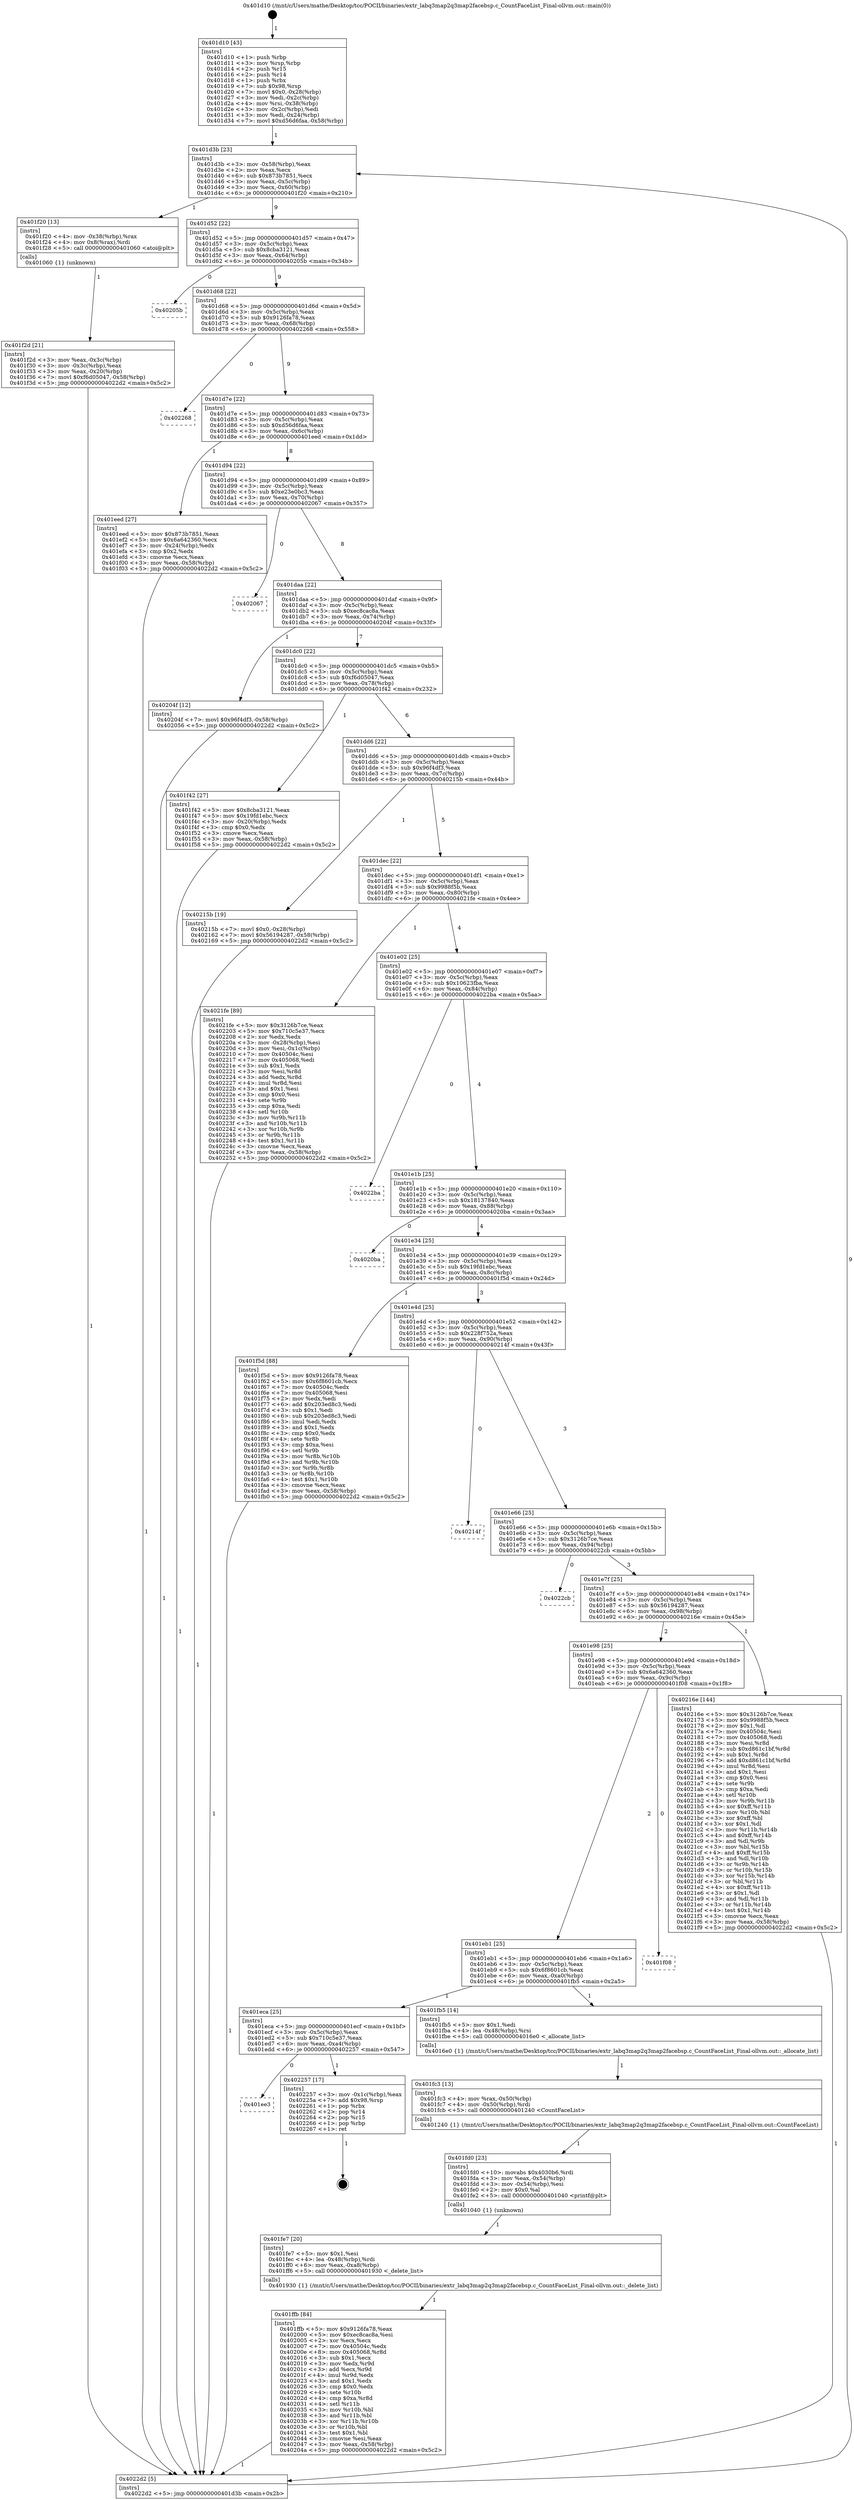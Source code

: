 digraph "0x401d10" {
  label = "0x401d10 (/mnt/c/Users/mathe/Desktop/tcc/POCII/binaries/extr_labq3map2q3map2facebsp.c_CountFaceList_Final-ollvm.out::main(0))"
  labelloc = "t"
  node[shape=record]

  Entry [label="",width=0.3,height=0.3,shape=circle,fillcolor=black,style=filled]
  "0x401d3b" [label="{
     0x401d3b [23]\l
     | [instrs]\l
     &nbsp;&nbsp;0x401d3b \<+3\>: mov -0x58(%rbp),%eax\l
     &nbsp;&nbsp;0x401d3e \<+2\>: mov %eax,%ecx\l
     &nbsp;&nbsp;0x401d40 \<+6\>: sub $0x873b7851,%ecx\l
     &nbsp;&nbsp;0x401d46 \<+3\>: mov %eax,-0x5c(%rbp)\l
     &nbsp;&nbsp;0x401d49 \<+3\>: mov %ecx,-0x60(%rbp)\l
     &nbsp;&nbsp;0x401d4c \<+6\>: je 0000000000401f20 \<main+0x210\>\l
  }"]
  "0x401f20" [label="{
     0x401f20 [13]\l
     | [instrs]\l
     &nbsp;&nbsp;0x401f20 \<+4\>: mov -0x38(%rbp),%rax\l
     &nbsp;&nbsp;0x401f24 \<+4\>: mov 0x8(%rax),%rdi\l
     &nbsp;&nbsp;0x401f28 \<+5\>: call 0000000000401060 \<atoi@plt\>\l
     | [calls]\l
     &nbsp;&nbsp;0x401060 \{1\} (unknown)\l
  }"]
  "0x401d52" [label="{
     0x401d52 [22]\l
     | [instrs]\l
     &nbsp;&nbsp;0x401d52 \<+5\>: jmp 0000000000401d57 \<main+0x47\>\l
     &nbsp;&nbsp;0x401d57 \<+3\>: mov -0x5c(%rbp),%eax\l
     &nbsp;&nbsp;0x401d5a \<+5\>: sub $0x8cba3121,%eax\l
     &nbsp;&nbsp;0x401d5f \<+3\>: mov %eax,-0x64(%rbp)\l
     &nbsp;&nbsp;0x401d62 \<+6\>: je 000000000040205b \<main+0x34b\>\l
  }"]
  Exit [label="",width=0.3,height=0.3,shape=circle,fillcolor=black,style=filled,peripheries=2]
  "0x40205b" [label="{
     0x40205b\l
  }", style=dashed]
  "0x401d68" [label="{
     0x401d68 [22]\l
     | [instrs]\l
     &nbsp;&nbsp;0x401d68 \<+5\>: jmp 0000000000401d6d \<main+0x5d\>\l
     &nbsp;&nbsp;0x401d6d \<+3\>: mov -0x5c(%rbp),%eax\l
     &nbsp;&nbsp;0x401d70 \<+5\>: sub $0x9126fa78,%eax\l
     &nbsp;&nbsp;0x401d75 \<+3\>: mov %eax,-0x68(%rbp)\l
     &nbsp;&nbsp;0x401d78 \<+6\>: je 0000000000402268 \<main+0x558\>\l
  }"]
  "0x401ee3" [label="{
     0x401ee3\l
  }", style=dashed]
  "0x402268" [label="{
     0x402268\l
  }", style=dashed]
  "0x401d7e" [label="{
     0x401d7e [22]\l
     | [instrs]\l
     &nbsp;&nbsp;0x401d7e \<+5\>: jmp 0000000000401d83 \<main+0x73\>\l
     &nbsp;&nbsp;0x401d83 \<+3\>: mov -0x5c(%rbp),%eax\l
     &nbsp;&nbsp;0x401d86 \<+5\>: sub $0xd56d6faa,%eax\l
     &nbsp;&nbsp;0x401d8b \<+3\>: mov %eax,-0x6c(%rbp)\l
     &nbsp;&nbsp;0x401d8e \<+6\>: je 0000000000401eed \<main+0x1dd\>\l
  }"]
  "0x402257" [label="{
     0x402257 [17]\l
     | [instrs]\l
     &nbsp;&nbsp;0x402257 \<+3\>: mov -0x1c(%rbp),%eax\l
     &nbsp;&nbsp;0x40225a \<+7\>: add $0x98,%rsp\l
     &nbsp;&nbsp;0x402261 \<+1\>: pop %rbx\l
     &nbsp;&nbsp;0x402262 \<+2\>: pop %r14\l
     &nbsp;&nbsp;0x402264 \<+2\>: pop %r15\l
     &nbsp;&nbsp;0x402266 \<+1\>: pop %rbp\l
     &nbsp;&nbsp;0x402267 \<+1\>: ret\l
  }"]
  "0x401eed" [label="{
     0x401eed [27]\l
     | [instrs]\l
     &nbsp;&nbsp;0x401eed \<+5\>: mov $0x873b7851,%eax\l
     &nbsp;&nbsp;0x401ef2 \<+5\>: mov $0x6a642360,%ecx\l
     &nbsp;&nbsp;0x401ef7 \<+3\>: mov -0x24(%rbp),%edx\l
     &nbsp;&nbsp;0x401efa \<+3\>: cmp $0x2,%edx\l
     &nbsp;&nbsp;0x401efd \<+3\>: cmovne %ecx,%eax\l
     &nbsp;&nbsp;0x401f00 \<+3\>: mov %eax,-0x58(%rbp)\l
     &nbsp;&nbsp;0x401f03 \<+5\>: jmp 00000000004022d2 \<main+0x5c2\>\l
  }"]
  "0x401d94" [label="{
     0x401d94 [22]\l
     | [instrs]\l
     &nbsp;&nbsp;0x401d94 \<+5\>: jmp 0000000000401d99 \<main+0x89\>\l
     &nbsp;&nbsp;0x401d99 \<+3\>: mov -0x5c(%rbp),%eax\l
     &nbsp;&nbsp;0x401d9c \<+5\>: sub $0xe23e0bc3,%eax\l
     &nbsp;&nbsp;0x401da1 \<+3\>: mov %eax,-0x70(%rbp)\l
     &nbsp;&nbsp;0x401da4 \<+6\>: je 0000000000402067 \<main+0x357\>\l
  }"]
  "0x4022d2" [label="{
     0x4022d2 [5]\l
     | [instrs]\l
     &nbsp;&nbsp;0x4022d2 \<+5\>: jmp 0000000000401d3b \<main+0x2b\>\l
  }"]
  "0x401d10" [label="{
     0x401d10 [43]\l
     | [instrs]\l
     &nbsp;&nbsp;0x401d10 \<+1\>: push %rbp\l
     &nbsp;&nbsp;0x401d11 \<+3\>: mov %rsp,%rbp\l
     &nbsp;&nbsp;0x401d14 \<+2\>: push %r15\l
     &nbsp;&nbsp;0x401d16 \<+2\>: push %r14\l
     &nbsp;&nbsp;0x401d18 \<+1\>: push %rbx\l
     &nbsp;&nbsp;0x401d19 \<+7\>: sub $0x98,%rsp\l
     &nbsp;&nbsp;0x401d20 \<+7\>: movl $0x0,-0x28(%rbp)\l
     &nbsp;&nbsp;0x401d27 \<+3\>: mov %edi,-0x2c(%rbp)\l
     &nbsp;&nbsp;0x401d2a \<+4\>: mov %rsi,-0x38(%rbp)\l
     &nbsp;&nbsp;0x401d2e \<+3\>: mov -0x2c(%rbp),%edi\l
     &nbsp;&nbsp;0x401d31 \<+3\>: mov %edi,-0x24(%rbp)\l
     &nbsp;&nbsp;0x401d34 \<+7\>: movl $0xd56d6faa,-0x58(%rbp)\l
  }"]
  "0x401f2d" [label="{
     0x401f2d [21]\l
     | [instrs]\l
     &nbsp;&nbsp;0x401f2d \<+3\>: mov %eax,-0x3c(%rbp)\l
     &nbsp;&nbsp;0x401f30 \<+3\>: mov -0x3c(%rbp),%eax\l
     &nbsp;&nbsp;0x401f33 \<+3\>: mov %eax,-0x20(%rbp)\l
     &nbsp;&nbsp;0x401f36 \<+7\>: movl $0xf6d05047,-0x58(%rbp)\l
     &nbsp;&nbsp;0x401f3d \<+5\>: jmp 00000000004022d2 \<main+0x5c2\>\l
  }"]
  "0x401ffb" [label="{
     0x401ffb [84]\l
     | [instrs]\l
     &nbsp;&nbsp;0x401ffb \<+5\>: mov $0x9126fa78,%eax\l
     &nbsp;&nbsp;0x402000 \<+5\>: mov $0xec8cac8a,%esi\l
     &nbsp;&nbsp;0x402005 \<+2\>: xor %ecx,%ecx\l
     &nbsp;&nbsp;0x402007 \<+7\>: mov 0x40504c,%edx\l
     &nbsp;&nbsp;0x40200e \<+8\>: mov 0x405068,%r8d\l
     &nbsp;&nbsp;0x402016 \<+3\>: sub $0x1,%ecx\l
     &nbsp;&nbsp;0x402019 \<+3\>: mov %edx,%r9d\l
     &nbsp;&nbsp;0x40201c \<+3\>: add %ecx,%r9d\l
     &nbsp;&nbsp;0x40201f \<+4\>: imul %r9d,%edx\l
     &nbsp;&nbsp;0x402023 \<+3\>: and $0x1,%edx\l
     &nbsp;&nbsp;0x402026 \<+3\>: cmp $0x0,%edx\l
     &nbsp;&nbsp;0x402029 \<+4\>: sete %r10b\l
     &nbsp;&nbsp;0x40202d \<+4\>: cmp $0xa,%r8d\l
     &nbsp;&nbsp;0x402031 \<+4\>: setl %r11b\l
     &nbsp;&nbsp;0x402035 \<+3\>: mov %r10b,%bl\l
     &nbsp;&nbsp;0x402038 \<+3\>: and %r11b,%bl\l
     &nbsp;&nbsp;0x40203b \<+3\>: xor %r11b,%r10b\l
     &nbsp;&nbsp;0x40203e \<+3\>: or %r10b,%bl\l
     &nbsp;&nbsp;0x402041 \<+3\>: test $0x1,%bl\l
     &nbsp;&nbsp;0x402044 \<+3\>: cmovne %esi,%eax\l
     &nbsp;&nbsp;0x402047 \<+3\>: mov %eax,-0x58(%rbp)\l
     &nbsp;&nbsp;0x40204a \<+5\>: jmp 00000000004022d2 \<main+0x5c2\>\l
  }"]
  "0x402067" [label="{
     0x402067\l
  }", style=dashed]
  "0x401daa" [label="{
     0x401daa [22]\l
     | [instrs]\l
     &nbsp;&nbsp;0x401daa \<+5\>: jmp 0000000000401daf \<main+0x9f\>\l
     &nbsp;&nbsp;0x401daf \<+3\>: mov -0x5c(%rbp),%eax\l
     &nbsp;&nbsp;0x401db2 \<+5\>: sub $0xec8cac8a,%eax\l
     &nbsp;&nbsp;0x401db7 \<+3\>: mov %eax,-0x74(%rbp)\l
     &nbsp;&nbsp;0x401dba \<+6\>: je 000000000040204f \<main+0x33f\>\l
  }"]
  "0x401fe7" [label="{
     0x401fe7 [20]\l
     | [instrs]\l
     &nbsp;&nbsp;0x401fe7 \<+5\>: mov $0x1,%esi\l
     &nbsp;&nbsp;0x401fec \<+4\>: lea -0x48(%rbp),%rdi\l
     &nbsp;&nbsp;0x401ff0 \<+6\>: mov %eax,-0xa8(%rbp)\l
     &nbsp;&nbsp;0x401ff6 \<+5\>: call 0000000000401930 \<_delete_list\>\l
     | [calls]\l
     &nbsp;&nbsp;0x401930 \{1\} (/mnt/c/Users/mathe/Desktop/tcc/POCII/binaries/extr_labq3map2q3map2facebsp.c_CountFaceList_Final-ollvm.out::_delete_list)\l
  }"]
  "0x40204f" [label="{
     0x40204f [12]\l
     | [instrs]\l
     &nbsp;&nbsp;0x40204f \<+7\>: movl $0x96f4df3,-0x58(%rbp)\l
     &nbsp;&nbsp;0x402056 \<+5\>: jmp 00000000004022d2 \<main+0x5c2\>\l
  }"]
  "0x401dc0" [label="{
     0x401dc0 [22]\l
     | [instrs]\l
     &nbsp;&nbsp;0x401dc0 \<+5\>: jmp 0000000000401dc5 \<main+0xb5\>\l
     &nbsp;&nbsp;0x401dc5 \<+3\>: mov -0x5c(%rbp),%eax\l
     &nbsp;&nbsp;0x401dc8 \<+5\>: sub $0xf6d05047,%eax\l
     &nbsp;&nbsp;0x401dcd \<+3\>: mov %eax,-0x78(%rbp)\l
     &nbsp;&nbsp;0x401dd0 \<+6\>: je 0000000000401f42 \<main+0x232\>\l
  }"]
  "0x401fd0" [label="{
     0x401fd0 [23]\l
     | [instrs]\l
     &nbsp;&nbsp;0x401fd0 \<+10\>: movabs $0x4030b6,%rdi\l
     &nbsp;&nbsp;0x401fda \<+3\>: mov %eax,-0x54(%rbp)\l
     &nbsp;&nbsp;0x401fdd \<+3\>: mov -0x54(%rbp),%esi\l
     &nbsp;&nbsp;0x401fe0 \<+2\>: mov $0x0,%al\l
     &nbsp;&nbsp;0x401fe2 \<+5\>: call 0000000000401040 \<printf@plt\>\l
     | [calls]\l
     &nbsp;&nbsp;0x401040 \{1\} (unknown)\l
  }"]
  "0x401f42" [label="{
     0x401f42 [27]\l
     | [instrs]\l
     &nbsp;&nbsp;0x401f42 \<+5\>: mov $0x8cba3121,%eax\l
     &nbsp;&nbsp;0x401f47 \<+5\>: mov $0x19fd1ebc,%ecx\l
     &nbsp;&nbsp;0x401f4c \<+3\>: mov -0x20(%rbp),%edx\l
     &nbsp;&nbsp;0x401f4f \<+3\>: cmp $0x0,%edx\l
     &nbsp;&nbsp;0x401f52 \<+3\>: cmove %ecx,%eax\l
     &nbsp;&nbsp;0x401f55 \<+3\>: mov %eax,-0x58(%rbp)\l
     &nbsp;&nbsp;0x401f58 \<+5\>: jmp 00000000004022d2 \<main+0x5c2\>\l
  }"]
  "0x401dd6" [label="{
     0x401dd6 [22]\l
     | [instrs]\l
     &nbsp;&nbsp;0x401dd6 \<+5\>: jmp 0000000000401ddb \<main+0xcb\>\l
     &nbsp;&nbsp;0x401ddb \<+3\>: mov -0x5c(%rbp),%eax\l
     &nbsp;&nbsp;0x401dde \<+5\>: sub $0x96f4df3,%eax\l
     &nbsp;&nbsp;0x401de3 \<+3\>: mov %eax,-0x7c(%rbp)\l
     &nbsp;&nbsp;0x401de6 \<+6\>: je 000000000040215b \<main+0x44b\>\l
  }"]
  "0x401fc3" [label="{
     0x401fc3 [13]\l
     | [instrs]\l
     &nbsp;&nbsp;0x401fc3 \<+4\>: mov %rax,-0x50(%rbp)\l
     &nbsp;&nbsp;0x401fc7 \<+4\>: mov -0x50(%rbp),%rdi\l
     &nbsp;&nbsp;0x401fcb \<+5\>: call 0000000000401240 \<CountFaceList\>\l
     | [calls]\l
     &nbsp;&nbsp;0x401240 \{1\} (/mnt/c/Users/mathe/Desktop/tcc/POCII/binaries/extr_labq3map2q3map2facebsp.c_CountFaceList_Final-ollvm.out::CountFaceList)\l
  }"]
  "0x40215b" [label="{
     0x40215b [19]\l
     | [instrs]\l
     &nbsp;&nbsp;0x40215b \<+7\>: movl $0x0,-0x28(%rbp)\l
     &nbsp;&nbsp;0x402162 \<+7\>: movl $0x56194287,-0x58(%rbp)\l
     &nbsp;&nbsp;0x402169 \<+5\>: jmp 00000000004022d2 \<main+0x5c2\>\l
  }"]
  "0x401dec" [label="{
     0x401dec [22]\l
     | [instrs]\l
     &nbsp;&nbsp;0x401dec \<+5\>: jmp 0000000000401df1 \<main+0xe1\>\l
     &nbsp;&nbsp;0x401df1 \<+3\>: mov -0x5c(%rbp),%eax\l
     &nbsp;&nbsp;0x401df4 \<+5\>: sub $0x9988f5b,%eax\l
     &nbsp;&nbsp;0x401df9 \<+3\>: mov %eax,-0x80(%rbp)\l
     &nbsp;&nbsp;0x401dfc \<+6\>: je 00000000004021fe \<main+0x4ee\>\l
  }"]
  "0x401eca" [label="{
     0x401eca [25]\l
     | [instrs]\l
     &nbsp;&nbsp;0x401eca \<+5\>: jmp 0000000000401ecf \<main+0x1bf\>\l
     &nbsp;&nbsp;0x401ecf \<+3\>: mov -0x5c(%rbp),%eax\l
     &nbsp;&nbsp;0x401ed2 \<+5\>: sub $0x710c5e37,%eax\l
     &nbsp;&nbsp;0x401ed7 \<+6\>: mov %eax,-0xa4(%rbp)\l
     &nbsp;&nbsp;0x401edd \<+6\>: je 0000000000402257 \<main+0x547\>\l
  }"]
  "0x4021fe" [label="{
     0x4021fe [89]\l
     | [instrs]\l
     &nbsp;&nbsp;0x4021fe \<+5\>: mov $0x3126b7ce,%eax\l
     &nbsp;&nbsp;0x402203 \<+5\>: mov $0x710c5e37,%ecx\l
     &nbsp;&nbsp;0x402208 \<+2\>: xor %edx,%edx\l
     &nbsp;&nbsp;0x40220a \<+3\>: mov -0x28(%rbp),%esi\l
     &nbsp;&nbsp;0x40220d \<+3\>: mov %esi,-0x1c(%rbp)\l
     &nbsp;&nbsp;0x402210 \<+7\>: mov 0x40504c,%esi\l
     &nbsp;&nbsp;0x402217 \<+7\>: mov 0x405068,%edi\l
     &nbsp;&nbsp;0x40221e \<+3\>: sub $0x1,%edx\l
     &nbsp;&nbsp;0x402221 \<+3\>: mov %esi,%r8d\l
     &nbsp;&nbsp;0x402224 \<+3\>: add %edx,%r8d\l
     &nbsp;&nbsp;0x402227 \<+4\>: imul %r8d,%esi\l
     &nbsp;&nbsp;0x40222b \<+3\>: and $0x1,%esi\l
     &nbsp;&nbsp;0x40222e \<+3\>: cmp $0x0,%esi\l
     &nbsp;&nbsp;0x402231 \<+4\>: sete %r9b\l
     &nbsp;&nbsp;0x402235 \<+3\>: cmp $0xa,%edi\l
     &nbsp;&nbsp;0x402238 \<+4\>: setl %r10b\l
     &nbsp;&nbsp;0x40223c \<+3\>: mov %r9b,%r11b\l
     &nbsp;&nbsp;0x40223f \<+3\>: and %r10b,%r11b\l
     &nbsp;&nbsp;0x402242 \<+3\>: xor %r10b,%r9b\l
     &nbsp;&nbsp;0x402245 \<+3\>: or %r9b,%r11b\l
     &nbsp;&nbsp;0x402248 \<+4\>: test $0x1,%r11b\l
     &nbsp;&nbsp;0x40224c \<+3\>: cmovne %ecx,%eax\l
     &nbsp;&nbsp;0x40224f \<+3\>: mov %eax,-0x58(%rbp)\l
     &nbsp;&nbsp;0x402252 \<+5\>: jmp 00000000004022d2 \<main+0x5c2\>\l
  }"]
  "0x401e02" [label="{
     0x401e02 [25]\l
     | [instrs]\l
     &nbsp;&nbsp;0x401e02 \<+5\>: jmp 0000000000401e07 \<main+0xf7\>\l
     &nbsp;&nbsp;0x401e07 \<+3\>: mov -0x5c(%rbp),%eax\l
     &nbsp;&nbsp;0x401e0a \<+5\>: sub $0x10623fba,%eax\l
     &nbsp;&nbsp;0x401e0f \<+6\>: mov %eax,-0x84(%rbp)\l
     &nbsp;&nbsp;0x401e15 \<+6\>: je 00000000004022ba \<main+0x5aa\>\l
  }"]
  "0x401fb5" [label="{
     0x401fb5 [14]\l
     | [instrs]\l
     &nbsp;&nbsp;0x401fb5 \<+5\>: mov $0x1,%edi\l
     &nbsp;&nbsp;0x401fba \<+4\>: lea -0x48(%rbp),%rsi\l
     &nbsp;&nbsp;0x401fbe \<+5\>: call 00000000004016e0 \<_allocate_list\>\l
     | [calls]\l
     &nbsp;&nbsp;0x4016e0 \{1\} (/mnt/c/Users/mathe/Desktop/tcc/POCII/binaries/extr_labq3map2q3map2facebsp.c_CountFaceList_Final-ollvm.out::_allocate_list)\l
  }"]
  "0x4022ba" [label="{
     0x4022ba\l
  }", style=dashed]
  "0x401e1b" [label="{
     0x401e1b [25]\l
     | [instrs]\l
     &nbsp;&nbsp;0x401e1b \<+5\>: jmp 0000000000401e20 \<main+0x110\>\l
     &nbsp;&nbsp;0x401e20 \<+3\>: mov -0x5c(%rbp),%eax\l
     &nbsp;&nbsp;0x401e23 \<+5\>: sub $0x18137840,%eax\l
     &nbsp;&nbsp;0x401e28 \<+6\>: mov %eax,-0x88(%rbp)\l
     &nbsp;&nbsp;0x401e2e \<+6\>: je 00000000004020ba \<main+0x3aa\>\l
  }"]
  "0x401eb1" [label="{
     0x401eb1 [25]\l
     | [instrs]\l
     &nbsp;&nbsp;0x401eb1 \<+5\>: jmp 0000000000401eb6 \<main+0x1a6\>\l
     &nbsp;&nbsp;0x401eb6 \<+3\>: mov -0x5c(%rbp),%eax\l
     &nbsp;&nbsp;0x401eb9 \<+5\>: sub $0x6f8601cb,%eax\l
     &nbsp;&nbsp;0x401ebe \<+6\>: mov %eax,-0xa0(%rbp)\l
     &nbsp;&nbsp;0x401ec4 \<+6\>: je 0000000000401fb5 \<main+0x2a5\>\l
  }"]
  "0x4020ba" [label="{
     0x4020ba\l
  }", style=dashed]
  "0x401e34" [label="{
     0x401e34 [25]\l
     | [instrs]\l
     &nbsp;&nbsp;0x401e34 \<+5\>: jmp 0000000000401e39 \<main+0x129\>\l
     &nbsp;&nbsp;0x401e39 \<+3\>: mov -0x5c(%rbp),%eax\l
     &nbsp;&nbsp;0x401e3c \<+5\>: sub $0x19fd1ebc,%eax\l
     &nbsp;&nbsp;0x401e41 \<+6\>: mov %eax,-0x8c(%rbp)\l
     &nbsp;&nbsp;0x401e47 \<+6\>: je 0000000000401f5d \<main+0x24d\>\l
  }"]
  "0x401f08" [label="{
     0x401f08\l
  }", style=dashed]
  "0x401f5d" [label="{
     0x401f5d [88]\l
     | [instrs]\l
     &nbsp;&nbsp;0x401f5d \<+5\>: mov $0x9126fa78,%eax\l
     &nbsp;&nbsp;0x401f62 \<+5\>: mov $0x6f8601cb,%ecx\l
     &nbsp;&nbsp;0x401f67 \<+7\>: mov 0x40504c,%edx\l
     &nbsp;&nbsp;0x401f6e \<+7\>: mov 0x405068,%esi\l
     &nbsp;&nbsp;0x401f75 \<+2\>: mov %edx,%edi\l
     &nbsp;&nbsp;0x401f77 \<+6\>: add $0x203ed8c3,%edi\l
     &nbsp;&nbsp;0x401f7d \<+3\>: sub $0x1,%edi\l
     &nbsp;&nbsp;0x401f80 \<+6\>: sub $0x203ed8c3,%edi\l
     &nbsp;&nbsp;0x401f86 \<+3\>: imul %edi,%edx\l
     &nbsp;&nbsp;0x401f89 \<+3\>: and $0x1,%edx\l
     &nbsp;&nbsp;0x401f8c \<+3\>: cmp $0x0,%edx\l
     &nbsp;&nbsp;0x401f8f \<+4\>: sete %r8b\l
     &nbsp;&nbsp;0x401f93 \<+3\>: cmp $0xa,%esi\l
     &nbsp;&nbsp;0x401f96 \<+4\>: setl %r9b\l
     &nbsp;&nbsp;0x401f9a \<+3\>: mov %r8b,%r10b\l
     &nbsp;&nbsp;0x401f9d \<+3\>: and %r9b,%r10b\l
     &nbsp;&nbsp;0x401fa0 \<+3\>: xor %r9b,%r8b\l
     &nbsp;&nbsp;0x401fa3 \<+3\>: or %r8b,%r10b\l
     &nbsp;&nbsp;0x401fa6 \<+4\>: test $0x1,%r10b\l
     &nbsp;&nbsp;0x401faa \<+3\>: cmovne %ecx,%eax\l
     &nbsp;&nbsp;0x401fad \<+3\>: mov %eax,-0x58(%rbp)\l
     &nbsp;&nbsp;0x401fb0 \<+5\>: jmp 00000000004022d2 \<main+0x5c2\>\l
  }"]
  "0x401e4d" [label="{
     0x401e4d [25]\l
     | [instrs]\l
     &nbsp;&nbsp;0x401e4d \<+5\>: jmp 0000000000401e52 \<main+0x142\>\l
     &nbsp;&nbsp;0x401e52 \<+3\>: mov -0x5c(%rbp),%eax\l
     &nbsp;&nbsp;0x401e55 \<+5\>: sub $0x228f752a,%eax\l
     &nbsp;&nbsp;0x401e5a \<+6\>: mov %eax,-0x90(%rbp)\l
     &nbsp;&nbsp;0x401e60 \<+6\>: je 000000000040214f \<main+0x43f\>\l
  }"]
  "0x401e98" [label="{
     0x401e98 [25]\l
     | [instrs]\l
     &nbsp;&nbsp;0x401e98 \<+5\>: jmp 0000000000401e9d \<main+0x18d\>\l
     &nbsp;&nbsp;0x401e9d \<+3\>: mov -0x5c(%rbp),%eax\l
     &nbsp;&nbsp;0x401ea0 \<+5\>: sub $0x6a642360,%eax\l
     &nbsp;&nbsp;0x401ea5 \<+6\>: mov %eax,-0x9c(%rbp)\l
     &nbsp;&nbsp;0x401eab \<+6\>: je 0000000000401f08 \<main+0x1f8\>\l
  }"]
  "0x40214f" [label="{
     0x40214f\l
  }", style=dashed]
  "0x401e66" [label="{
     0x401e66 [25]\l
     | [instrs]\l
     &nbsp;&nbsp;0x401e66 \<+5\>: jmp 0000000000401e6b \<main+0x15b\>\l
     &nbsp;&nbsp;0x401e6b \<+3\>: mov -0x5c(%rbp),%eax\l
     &nbsp;&nbsp;0x401e6e \<+5\>: sub $0x3126b7ce,%eax\l
     &nbsp;&nbsp;0x401e73 \<+6\>: mov %eax,-0x94(%rbp)\l
     &nbsp;&nbsp;0x401e79 \<+6\>: je 00000000004022cb \<main+0x5bb\>\l
  }"]
  "0x40216e" [label="{
     0x40216e [144]\l
     | [instrs]\l
     &nbsp;&nbsp;0x40216e \<+5\>: mov $0x3126b7ce,%eax\l
     &nbsp;&nbsp;0x402173 \<+5\>: mov $0x9988f5b,%ecx\l
     &nbsp;&nbsp;0x402178 \<+2\>: mov $0x1,%dl\l
     &nbsp;&nbsp;0x40217a \<+7\>: mov 0x40504c,%esi\l
     &nbsp;&nbsp;0x402181 \<+7\>: mov 0x405068,%edi\l
     &nbsp;&nbsp;0x402188 \<+3\>: mov %esi,%r8d\l
     &nbsp;&nbsp;0x40218b \<+7\>: sub $0xd861c1bf,%r8d\l
     &nbsp;&nbsp;0x402192 \<+4\>: sub $0x1,%r8d\l
     &nbsp;&nbsp;0x402196 \<+7\>: add $0xd861c1bf,%r8d\l
     &nbsp;&nbsp;0x40219d \<+4\>: imul %r8d,%esi\l
     &nbsp;&nbsp;0x4021a1 \<+3\>: and $0x1,%esi\l
     &nbsp;&nbsp;0x4021a4 \<+3\>: cmp $0x0,%esi\l
     &nbsp;&nbsp;0x4021a7 \<+4\>: sete %r9b\l
     &nbsp;&nbsp;0x4021ab \<+3\>: cmp $0xa,%edi\l
     &nbsp;&nbsp;0x4021ae \<+4\>: setl %r10b\l
     &nbsp;&nbsp;0x4021b2 \<+3\>: mov %r9b,%r11b\l
     &nbsp;&nbsp;0x4021b5 \<+4\>: xor $0xff,%r11b\l
     &nbsp;&nbsp;0x4021b9 \<+3\>: mov %r10b,%bl\l
     &nbsp;&nbsp;0x4021bc \<+3\>: xor $0xff,%bl\l
     &nbsp;&nbsp;0x4021bf \<+3\>: xor $0x1,%dl\l
     &nbsp;&nbsp;0x4021c2 \<+3\>: mov %r11b,%r14b\l
     &nbsp;&nbsp;0x4021c5 \<+4\>: and $0xff,%r14b\l
     &nbsp;&nbsp;0x4021c9 \<+3\>: and %dl,%r9b\l
     &nbsp;&nbsp;0x4021cc \<+3\>: mov %bl,%r15b\l
     &nbsp;&nbsp;0x4021cf \<+4\>: and $0xff,%r15b\l
     &nbsp;&nbsp;0x4021d3 \<+3\>: and %dl,%r10b\l
     &nbsp;&nbsp;0x4021d6 \<+3\>: or %r9b,%r14b\l
     &nbsp;&nbsp;0x4021d9 \<+3\>: or %r10b,%r15b\l
     &nbsp;&nbsp;0x4021dc \<+3\>: xor %r15b,%r14b\l
     &nbsp;&nbsp;0x4021df \<+3\>: or %bl,%r11b\l
     &nbsp;&nbsp;0x4021e2 \<+4\>: xor $0xff,%r11b\l
     &nbsp;&nbsp;0x4021e6 \<+3\>: or $0x1,%dl\l
     &nbsp;&nbsp;0x4021e9 \<+3\>: and %dl,%r11b\l
     &nbsp;&nbsp;0x4021ec \<+3\>: or %r11b,%r14b\l
     &nbsp;&nbsp;0x4021ef \<+4\>: test $0x1,%r14b\l
     &nbsp;&nbsp;0x4021f3 \<+3\>: cmovne %ecx,%eax\l
     &nbsp;&nbsp;0x4021f6 \<+3\>: mov %eax,-0x58(%rbp)\l
     &nbsp;&nbsp;0x4021f9 \<+5\>: jmp 00000000004022d2 \<main+0x5c2\>\l
  }"]
  "0x4022cb" [label="{
     0x4022cb\l
  }", style=dashed]
  "0x401e7f" [label="{
     0x401e7f [25]\l
     | [instrs]\l
     &nbsp;&nbsp;0x401e7f \<+5\>: jmp 0000000000401e84 \<main+0x174\>\l
     &nbsp;&nbsp;0x401e84 \<+3\>: mov -0x5c(%rbp),%eax\l
     &nbsp;&nbsp;0x401e87 \<+5\>: sub $0x56194287,%eax\l
     &nbsp;&nbsp;0x401e8c \<+6\>: mov %eax,-0x98(%rbp)\l
     &nbsp;&nbsp;0x401e92 \<+6\>: je 000000000040216e \<main+0x45e\>\l
  }"]
  Entry -> "0x401d10" [label=" 1"]
  "0x401d3b" -> "0x401f20" [label=" 1"]
  "0x401d3b" -> "0x401d52" [label=" 9"]
  "0x402257" -> Exit [label=" 1"]
  "0x401d52" -> "0x40205b" [label=" 0"]
  "0x401d52" -> "0x401d68" [label=" 9"]
  "0x401eca" -> "0x401ee3" [label=" 0"]
  "0x401d68" -> "0x402268" [label=" 0"]
  "0x401d68" -> "0x401d7e" [label=" 9"]
  "0x401eca" -> "0x402257" [label=" 1"]
  "0x401d7e" -> "0x401eed" [label=" 1"]
  "0x401d7e" -> "0x401d94" [label=" 8"]
  "0x401eed" -> "0x4022d2" [label=" 1"]
  "0x401d10" -> "0x401d3b" [label=" 1"]
  "0x4022d2" -> "0x401d3b" [label=" 9"]
  "0x401f20" -> "0x401f2d" [label=" 1"]
  "0x401f2d" -> "0x4022d2" [label=" 1"]
  "0x4021fe" -> "0x4022d2" [label=" 1"]
  "0x401d94" -> "0x402067" [label=" 0"]
  "0x401d94" -> "0x401daa" [label=" 8"]
  "0x40216e" -> "0x4022d2" [label=" 1"]
  "0x401daa" -> "0x40204f" [label=" 1"]
  "0x401daa" -> "0x401dc0" [label=" 7"]
  "0x40215b" -> "0x4022d2" [label=" 1"]
  "0x401dc0" -> "0x401f42" [label=" 1"]
  "0x401dc0" -> "0x401dd6" [label=" 6"]
  "0x401f42" -> "0x4022d2" [label=" 1"]
  "0x40204f" -> "0x4022d2" [label=" 1"]
  "0x401dd6" -> "0x40215b" [label=" 1"]
  "0x401dd6" -> "0x401dec" [label=" 5"]
  "0x401ffb" -> "0x4022d2" [label=" 1"]
  "0x401dec" -> "0x4021fe" [label=" 1"]
  "0x401dec" -> "0x401e02" [label=" 4"]
  "0x401fe7" -> "0x401ffb" [label=" 1"]
  "0x401e02" -> "0x4022ba" [label=" 0"]
  "0x401e02" -> "0x401e1b" [label=" 4"]
  "0x401fd0" -> "0x401fe7" [label=" 1"]
  "0x401e1b" -> "0x4020ba" [label=" 0"]
  "0x401e1b" -> "0x401e34" [label=" 4"]
  "0x401fb5" -> "0x401fc3" [label=" 1"]
  "0x401e34" -> "0x401f5d" [label=" 1"]
  "0x401e34" -> "0x401e4d" [label=" 3"]
  "0x401f5d" -> "0x4022d2" [label=" 1"]
  "0x401eb1" -> "0x401eca" [label=" 1"]
  "0x401e4d" -> "0x40214f" [label=" 0"]
  "0x401e4d" -> "0x401e66" [label=" 3"]
  "0x401fc3" -> "0x401fd0" [label=" 1"]
  "0x401e66" -> "0x4022cb" [label=" 0"]
  "0x401e66" -> "0x401e7f" [label=" 3"]
  "0x401e98" -> "0x401eb1" [label=" 2"]
  "0x401e7f" -> "0x40216e" [label=" 1"]
  "0x401e7f" -> "0x401e98" [label=" 2"]
  "0x401eb1" -> "0x401fb5" [label=" 1"]
  "0x401e98" -> "0x401f08" [label=" 0"]
}
